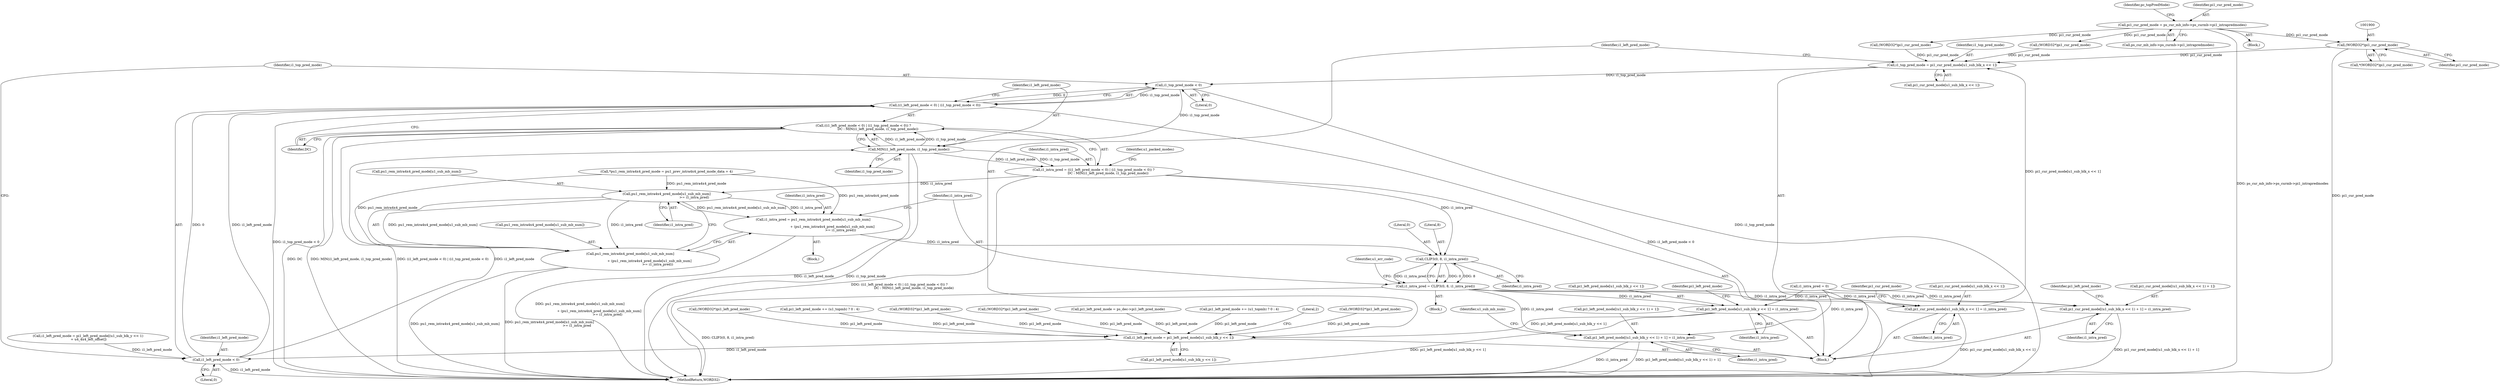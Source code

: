 digraph "0_Android_a583270e1c96d307469c83dc42bd3c5f1b9ef63f@pointer" {
"1001899" [label="(Call,(WORD32*)pi1_cur_pred_mode)"];
"1001873" [label="(Call,pi1_cur_pred_mode = ps_cur_mb_info->ps_curmb->pi1_intrapredmodes)"];
"1002254" [label="(Call,i1_top_pred_mode = pi1_cur_pred_mode[u1_sub_blk_x << 1])"];
"1002388" [label="(Call,i1_top_pred_mode < 0)"];
"1002384" [label="(Call,(i1_left_pred_mode < 0) | (i1_top_pred_mode < 0))"];
"1002392" [label="(Call,MIN(i1_left_pred_mode, i1_top_pred_mode))"];
"1002381" [label="(Call,i1_intra_pred = ((i1_left_pred_mode < 0) | (i1_top_pred_mode < 0)) ?\n                            DC : MIN(i1_left_pred_mode, i1_top_pred_mode))"];
"1002422" [label="(Call,pu1_rem_intra4x4_pred_mode[u1_sub_mb_num]\n                                                     >= i1_intra_pred)"];
"1002416" [label="(Call,i1_intra_pred = pu1_rem_intra4x4_pred_mode[u1_sub_mb_num]\n\n                                     + (pu1_rem_intra4x4_pred_mode[u1_sub_mb_num]\n                                                     >= i1_intra_pred))"];
"1002429" [label="(Call,CLIP3(0, 8, i1_intra_pred))"];
"1002427" [label="(Call,i1_intra_pred = CLIP3(0, 8, i1_intra_pred))"];
"1002581" [label="(Call,pi1_cur_pred_mode[u1_sub_blk_x << 1] = i1_intra_pred)"];
"1002588" [label="(Call,pi1_cur_pred_mode[(u1_sub_blk_x << 1) + 1] = i1_intra_pred)"];
"1002597" [label="(Call,pi1_left_pred_mode[u1_sub_blk_y << 1] = i1_intra_pred)"];
"1002261" [label="(Call,i1_left_pred_mode = pi1_left_pred_mode[u1_sub_blk_y << 1])"];
"1002385" [label="(Call,i1_left_pred_mode < 0)"];
"1002604" [label="(Call,pi1_left_pred_mode[(u1_sub_blk_y << 1) + 1] = i1_intra_pred)"];
"1002418" [label="(Call,pu1_rem_intra4x4_pred_mode[u1_sub_mb_num]\n\n                                     + (pu1_rem_intra4x4_pred_mode[u1_sub_mb_num]\n                                                     >= i1_intra_pred))"];
"1002383" [label="(Call,((i1_left_pred_mode < 0) | (i1_top_pred_mode < 0)) ?\n                            DC : MIN(i1_left_pred_mode, i1_top_pred_mode))"];
"1002391" [label="(Identifier,DC)"];
"1001899" [label="(Call,(WORD32*)pi1_cur_pred_mode)"];
"1002423" [label="(Call,pu1_rem_intra4x4_pred_mode[u1_sub_mb_num])"];
"1002605" [label="(Call,pi1_left_pred_mode[(u1_sub_blk_y << 1) + 1])"];
"1002384" [label="(Call,(i1_left_pred_mode < 0) | (i1_top_pred_mode < 0))"];
"1003254" [label="(MethodReturn,WORD32)"];
"1001930" [label="(Call,pi1_left_pred_mode = ps_dec->pi1_left_pred_mode)"];
"1002381" [label="(Call,i1_intra_pred = ((i1_left_pred_mode < 0) | (i1_top_pred_mode < 0)) ?\n                            DC : MIN(i1_left_pred_mode, i1_top_pred_mode))"];
"1002415" [label="(Block,)"];
"1002587" [label="(Identifier,i1_intra_pred)"];
"1002273" [label="(Call,i1_left_pred_mode = pi1_left_pred_mode[(u1_sub_blk_y << 1)\n + u4_4x4_left_offset])"];
"1002432" [label="(Identifier,i1_intra_pred)"];
"1002418" [label="(Call,pu1_rem_intra4x4_pred_mode[u1_sub_mb_num]\n\n                                     + (pu1_rem_intra4x4_pred_mode[u1_sub_mb_num]\n                                                     >= i1_intra_pred))"];
"1002270" [label="(Literal,2)"];
"1002398" [label="(Identifier,u1_packed_modes)"];
"1002395" [label="(Block,)"];
"1002387" [label="(Literal,0)"];
"1002394" [label="(Identifier,i1_top_pred_mode)"];
"1001881" [label="(Identifier,pc_topPredMode)"];
"1001849" [label="(Call,*pu1_rem_intra4x4_pred_mode = pu1_prev_intra4x4_pred_mode_data + 4)"];
"1001962" [label="(Call,(WORD32*)pi1_left_pred_mode)"];
"1002393" [label="(Identifier,i1_left_pred_mode)"];
"1002598" [label="(Call,pi1_left_pred_mode[u1_sub_blk_y << 1])"];
"1002256" [label="(Call,pi1_cur_pred_mode[u1_sub_blk_x << 1])"];
"1002589" [label="(Call,pi1_cur_pred_mode[(u1_sub_blk_x << 1) + 1])"];
"1002386" [label="(Identifier,i1_left_pred_mode)"];
"1002581" [label="(Call,pi1_cur_pred_mode[u1_sub_blk_x << 1] = i1_intra_pred)"];
"1002597" [label="(Call,pi1_left_pred_mode[u1_sub_blk_y << 1] = i1_intra_pred)"];
"1001901" [label="(Identifier,pi1_cur_pred_mode)"];
"1002216" [label="(Call,(WORD32*)pi1_left_pred_mode)"];
"1002242" [label="(Identifier,u1_sub_mb_num)"];
"1002606" [label="(Identifier,pi1_left_pred_mode)"];
"1002187" [label="(Call,pi1_left_pred_mode += (u1_topmb) ? 0 : 4)"];
"1001921" [label="(Call,(WORD32*)pi1_cur_pred_mode)"];
"1002428" [label="(Identifier,i1_intra_pred)"];
"1002382" [label="(Identifier,i1_intra_pred)"];
"1002447" [label="(Call,i1_intra_pred = 0)"];
"1002422" [label="(Call,pu1_rem_intra4x4_pred_mode[u1_sub_mb_num]\n                                                     >= i1_intra_pred)"];
"1002436" [label="(Identifier,u1_err_code)"];
"1001898" [label="(Call,*(WORD32*)pi1_cur_pred_mode)"];
"1001822" [label="(Block,)"];
"1002388" [label="(Call,i1_top_pred_mode < 0)"];
"1002582" [label="(Call,pi1_cur_pred_mode[u1_sub_blk_x << 1])"];
"1001910" [label="(Call,(WORD32*)pi1_cur_pred_mode)"];
"1002255" [label="(Identifier,i1_top_pred_mode)"];
"1002243" [label="(Block,)"];
"1002429" [label="(Call,CLIP3(0, 8, i1_intra_pred))"];
"1002590" [label="(Identifier,pi1_cur_pred_mode)"];
"1002254" [label="(Call,i1_top_pred_mode = pi1_cur_pred_mode[u1_sub_blk_x << 1])"];
"1002390" [label="(Literal,0)"];
"1002430" [label="(Literal,0)"];
"1002603" [label="(Identifier,i1_intra_pred)"];
"1002389" [label="(Identifier,i1_top_pred_mode)"];
"1001875" [label="(Call,ps_cur_mb_info->ps_curmb->pi1_intrapredmodes)"];
"1001874" [label="(Identifier,pi1_cur_pred_mode)"];
"1002416" [label="(Call,i1_intra_pred = pu1_rem_intra4x4_pred_mode[u1_sub_mb_num]\n\n                                     + (pu1_rem_intra4x4_pred_mode[u1_sub_mb_num]\n                                                     >= i1_intra_pred))"];
"1002431" [label="(Literal,8)"];
"1002261" [label="(Call,i1_left_pred_mode = pi1_left_pred_mode[u1_sub_blk_y << 1])"];
"1002205" [label="(Call,(WORD32*)pi1_left_pred_mode)"];
"1002417" [label="(Identifier,i1_intra_pred)"];
"1001951" [label="(Call,(WORD32*)pi1_left_pred_mode)"];
"1002392" [label="(Call,MIN(i1_left_pred_mode, i1_top_pred_mode))"];
"1002419" [label="(Call,pu1_rem_intra4x4_pred_mode[u1_sub_mb_num])"];
"1002604" [label="(Call,pi1_left_pred_mode[(u1_sub_blk_y << 1) + 1] = i1_intra_pred)"];
"1002385" [label="(Call,i1_left_pred_mode < 0)"];
"1002426" [label="(Identifier,i1_intra_pred)"];
"1002383" [label="(Call,((i1_left_pred_mode < 0) | (i1_top_pred_mode < 0)) ?\n                            DC : MIN(i1_left_pred_mode, i1_top_pred_mode))"];
"1002599" [label="(Identifier,pi1_left_pred_mode)"];
"1002427" [label="(Call,i1_intra_pred = CLIP3(0, 8, i1_intra_pred))"];
"1002588" [label="(Call,pi1_cur_pred_mode[(u1_sub_blk_x << 1) + 1] = i1_intra_pred)"];
"1002596" [label="(Identifier,i1_intra_pred)"];
"1002263" [label="(Call,pi1_left_pred_mode[u1_sub_blk_y << 1])"];
"1002612" [label="(Identifier,i1_intra_pred)"];
"1001873" [label="(Call,pi1_cur_pred_mode = ps_cur_mb_info->ps_curmb->pi1_intrapredmodes)"];
"1002262" [label="(Identifier,i1_left_pred_mode)"];
"1002179" [label="(Call,pi1_left_pred_mode += (u1_topmb) ? 0 : 4)"];
"1001899" -> "1001898"  [label="AST: "];
"1001899" -> "1001901"  [label="CFG: "];
"1001900" -> "1001899"  [label="AST: "];
"1001901" -> "1001899"  [label="AST: "];
"1001898" -> "1001899"  [label="CFG: "];
"1001899" -> "1003254"  [label="DDG: pi1_cur_pred_mode"];
"1001873" -> "1001899"  [label="DDG: pi1_cur_pred_mode"];
"1001899" -> "1002254"  [label="DDG: pi1_cur_pred_mode"];
"1001873" -> "1001822"  [label="AST: "];
"1001873" -> "1001875"  [label="CFG: "];
"1001874" -> "1001873"  [label="AST: "];
"1001875" -> "1001873"  [label="AST: "];
"1001881" -> "1001873"  [label="CFG: "];
"1001873" -> "1003254"  [label="DDG: ps_cur_mb_info->ps_curmb->pi1_intrapredmodes"];
"1001873" -> "1001910"  [label="DDG: pi1_cur_pred_mode"];
"1001873" -> "1001921"  [label="DDG: pi1_cur_pred_mode"];
"1002254" -> "1002243"  [label="AST: "];
"1002254" -> "1002256"  [label="CFG: "];
"1002255" -> "1002254"  [label="AST: "];
"1002256" -> "1002254"  [label="AST: "];
"1002262" -> "1002254"  [label="CFG: "];
"1002581" -> "1002254"  [label="DDG: pi1_cur_pred_mode[u1_sub_blk_x << 1]"];
"1001921" -> "1002254"  [label="DDG: pi1_cur_pred_mode"];
"1001910" -> "1002254"  [label="DDG: pi1_cur_pred_mode"];
"1002254" -> "1002388"  [label="DDG: i1_top_pred_mode"];
"1002388" -> "1002384"  [label="AST: "];
"1002388" -> "1002390"  [label="CFG: "];
"1002389" -> "1002388"  [label="AST: "];
"1002390" -> "1002388"  [label="AST: "];
"1002384" -> "1002388"  [label="CFG: "];
"1002388" -> "1003254"  [label="DDG: i1_top_pred_mode"];
"1002388" -> "1002384"  [label="DDG: i1_top_pred_mode"];
"1002388" -> "1002384"  [label="DDG: 0"];
"1002388" -> "1002392"  [label="DDG: i1_top_pred_mode"];
"1002384" -> "1002383"  [label="AST: "];
"1002385" -> "1002384"  [label="AST: "];
"1002391" -> "1002384"  [label="CFG: "];
"1002393" -> "1002384"  [label="CFG: "];
"1002384" -> "1003254"  [label="DDG: i1_left_pred_mode < 0"];
"1002384" -> "1003254"  [label="DDG: i1_top_pred_mode < 0"];
"1002385" -> "1002384"  [label="DDG: i1_left_pred_mode"];
"1002385" -> "1002384"  [label="DDG: 0"];
"1002392" -> "1002383"  [label="AST: "];
"1002392" -> "1002394"  [label="CFG: "];
"1002393" -> "1002392"  [label="AST: "];
"1002394" -> "1002392"  [label="AST: "];
"1002383" -> "1002392"  [label="CFG: "];
"1002392" -> "1003254"  [label="DDG: i1_left_pred_mode"];
"1002392" -> "1003254"  [label="DDG: i1_top_pred_mode"];
"1002392" -> "1002381"  [label="DDG: i1_left_pred_mode"];
"1002392" -> "1002381"  [label="DDG: i1_top_pred_mode"];
"1002392" -> "1002383"  [label="DDG: i1_left_pred_mode"];
"1002392" -> "1002383"  [label="DDG: i1_top_pred_mode"];
"1002385" -> "1002392"  [label="DDG: i1_left_pred_mode"];
"1002381" -> "1002243"  [label="AST: "];
"1002381" -> "1002383"  [label="CFG: "];
"1002382" -> "1002381"  [label="AST: "];
"1002383" -> "1002381"  [label="AST: "];
"1002398" -> "1002381"  [label="CFG: "];
"1002381" -> "1003254"  [label="DDG: ((i1_left_pred_mode < 0) | (i1_top_pred_mode < 0)) ?\n                            DC : MIN(i1_left_pred_mode, i1_top_pred_mode)"];
"1002381" -> "1002422"  [label="DDG: i1_intra_pred"];
"1002381" -> "1002429"  [label="DDG: i1_intra_pred"];
"1002422" -> "1002418"  [label="AST: "];
"1002422" -> "1002426"  [label="CFG: "];
"1002423" -> "1002422"  [label="AST: "];
"1002426" -> "1002422"  [label="AST: "];
"1002418" -> "1002422"  [label="CFG: "];
"1002422" -> "1002416"  [label="DDG: pu1_rem_intra4x4_pred_mode[u1_sub_mb_num]"];
"1002422" -> "1002416"  [label="DDG: i1_intra_pred"];
"1002422" -> "1002418"  [label="DDG: pu1_rem_intra4x4_pred_mode[u1_sub_mb_num]"];
"1002422" -> "1002418"  [label="DDG: i1_intra_pred"];
"1001849" -> "1002422"  [label="DDG: pu1_rem_intra4x4_pred_mode"];
"1002416" -> "1002415"  [label="AST: "];
"1002416" -> "1002418"  [label="CFG: "];
"1002417" -> "1002416"  [label="AST: "];
"1002418" -> "1002416"  [label="AST: "];
"1002428" -> "1002416"  [label="CFG: "];
"1002416" -> "1003254"  [label="DDG: pu1_rem_intra4x4_pred_mode[u1_sub_mb_num]\n\n                                     + (pu1_rem_intra4x4_pred_mode[u1_sub_mb_num]\n                                                     >= i1_intra_pred)"];
"1001849" -> "1002416"  [label="DDG: pu1_rem_intra4x4_pred_mode"];
"1002416" -> "1002429"  [label="DDG: i1_intra_pred"];
"1002429" -> "1002427"  [label="AST: "];
"1002429" -> "1002432"  [label="CFG: "];
"1002430" -> "1002429"  [label="AST: "];
"1002431" -> "1002429"  [label="AST: "];
"1002432" -> "1002429"  [label="AST: "];
"1002427" -> "1002429"  [label="CFG: "];
"1002429" -> "1002427"  [label="DDG: 0"];
"1002429" -> "1002427"  [label="DDG: 8"];
"1002429" -> "1002427"  [label="DDG: i1_intra_pred"];
"1002427" -> "1002395"  [label="AST: "];
"1002428" -> "1002427"  [label="AST: "];
"1002436" -> "1002427"  [label="CFG: "];
"1002427" -> "1003254"  [label="DDG: CLIP3(0, 8, i1_intra_pred)"];
"1002427" -> "1002581"  [label="DDG: i1_intra_pred"];
"1002427" -> "1002588"  [label="DDG: i1_intra_pred"];
"1002427" -> "1002597"  [label="DDG: i1_intra_pred"];
"1002427" -> "1002604"  [label="DDG: i1_intra_pred"];
"1002581" -> "1002243"  [label="AST: "];
"1002581" -> "1002587"  [label="CFG: "];
"1002582" -> "1002581"  [label="AST: "];
"1002587" -> "1002581"  [label="AST: "];
"1002590" -> "1002581"  [label="CFG: "];
"1002581" -> "1003254"  [label="DDG: pi1_cur_pred_mode[u1_sub_blk_x << 1]"];
"1002447" -> "1002581"  [label="DDG: i1_intra_pred"];
"1002588" -> "1002243"  [label="AST: "];
"1002588" -> "1002596"  [label="CFG: "];
"1002589" -> "1002588"  [label="AST: "];
"1002596" -> "1002588"  [label="AST: "];
"1002599" -> "1002588"  [label="CFG: "];
"1002588" -> "1003254"  [label="DDG: pi1_cur_pred_mode[(u1_sub_blk_x << 1) + 1]"];
"1002447" -> "1002588"  [label="DDG: i1_intra_pred"];
"1002597" -> "1002243"  [label="AST: "];
"1002597" -> "1002603"  [label="CFG: "];
"1002598" -> "1002597"  [label="AST: "];
"1002603" -> "1002597"  [label="AST: "];
"1002606" -> "1002597"  [label="CFG: "];
"1002597" -> "1003254"  [label="DDG: pi1_left_pred_mode[u1_sub_blk_y << 1]"];
"1002597" -> "1002261"  [label="DDG: pi1_left_pred_mode[u1_sub_blk_y << 1]"];
"1002447" -> "1002597"  [label="DDG: i1_intra_pred"];
"1002261" -> "1002243"  [label="AST: "];
"1002261" -> "1002263"  [label="CFG: "];
"1002262" -> "1002261"  [label="AST: "];
"1002263" -> "1002261"  [label="AST: "];
"1002270" -> "1002261"  [label="CFG: "];
"1002205" -> "1002261"  [label="DDG: pi1_left_pred_mode"];
"1001951" -> "1002261"  [label="DDG: pi1_left_pred_mode"];
"1002187" -> "1002261"  [label="DDG: pi1_left_pred_mode"];
"1001930" -> "1002261"  [label="DDG: pi1_left_pred_mode"];
"1002216" -> "1002261"  [label="DDG: pi1_left_pred_mode"];
"1002179" -> "1002261"  [label="DDG: pi1_left_pred_mode"];
"1001962" -> "1002261"  [label="DDG: pi1_left_pred_mode"];
"1002261" -> "1002385"  [label="DDG: i1_left_pred_mode"];
"1002385" -> "1002387"  [label="CFG: "];
"1002386" -> "1002385"  [label="AST: "];
"1002387" -> "1002385"  [label="AST: "];
"1002389" -> "1002385"  [label="CFG: "];
"1002385" -> "1003254"  [label="DDG: i1_left_pred_mode"];
"1002273" -> "1002385"  [label="DDG: i1_left_pred_mode"];
"1002604" -> "1002243"  [label="AST: "];
"1002604" -> "1002612"  [label="CFG: "];
"1002605" -> "1002604"  [label="AST: "];
"1002612" -> "1002604"  [label="AST: "];
"1002242" -> "1002604"  [label="CFG: "];
"1002604" -> "1003254"  [label="DDG: i1_intra_pred"];
"1002604" -> "1003254"  [label="DDG: pi1_left_pred_mode[(u1_sub_blk_y << 1) + 1]"];
"1002447" -> "1002604"  [label="DDG: i1_intra_pred"];
"1002419" -> "1002418"  [label="AST: "];
"1002418" -> "1003254"  [label="DDG: pu1_rem_intra4x4_pred_mode[u1_sub_mb_num]"];
"1002418" -> "1003254"  [label="DDG: pu1_rem_intra4x4_pred_mode[u1_sub_mb_num]\n                                                     >= i1_intra_pred"];
"1001849" -> "1002418"  [label="DDG: pu1_rem_intra4x4_pred_mode"];
"1002383" -> "1002391"  [label="CFG: "];
"1002391" -> "1002383"  [label="AST: "];
"1002383" -> "1003254"  [label="DDG: DC"];
"1002383" -> "1003254"  [label="DDG: MIN(i1_left_pred_mode, i1_top_pred_mode)"];
"1002383" -> "1003254"  [label="DDG: (i1_left_pred_mode < 0) | (i1_top_pred_mode < 0)"];
}
